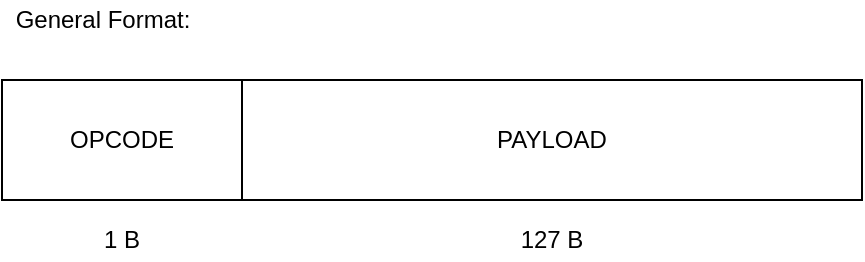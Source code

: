 <mxfile version="12.6.5" type="device"><diagram id="OtwEzj5oLpLbSkFysJvF" name="Page-1"><mxGraphModel dx="1422" dy="862" grid="1" gridSize="10" guides="1" tooltips="1" connect="1" arrows="1" fold="1" page="1" pageScale="1" pageWidth="827" pageHeight="1169" math="0" shadow="0"><root><mxCell id="0"/><mxCell id="1" parent="0"/><mxCell id="iaSmfzN3HFJhssIBH4DP-1" value="OPCODE" style="rounded=0;whiteSpace=wrap;html=1;" vertex="1" parent="1"><mxGeometry x="130" y="200" width="120" height="60" as="geometry"/></mxCell><mxCell id="iaSmfzN3HFJhssIBH4DP-2" value="PAYLOAD" style="rounded=0;whiteSpace=wrap;html=1;" vertex="1" parent="1"><mxGeometry x="250" y="200" width="310" height="60" as="geometry"/></mxCell><mxCell id="iaSmfzN3HFJhssIBH4DP-3" value="1 B" style="text;html=1;strokeColor=none;fillColor=none;align=center;verticalAlign=middle;whiteSpace=wrap;rounded=0;" vertex="1" parent="1"><mxGeometry x="170" y="270" width="40" height="20" as="geometry"/></mxCell><mxCell id="iaSmfzN3HFJhssIBH4DP-4" value="127 B" style="text;html=1;strokeColor=none;fillColor=none;align=center;verticalAlign=middle;whiteSpace=wrap;rounded=0;" vertex="1" parent="1"><mxGeometry x="385" y="270" width="40" height="20" as="geometry"/></mxCell><mxCell id="iaSmfzN3HFJhssIBH4DP-5" value="General Format:" style="text;html=1;align=center;verticalAlign=middle;resizable=0;points=[];autosize=1;" vertex="1" parent="1"><mxGeometry x="130" y="160" width="100" height="20" as="geometry"/></mxCell></root></mxGraphModel></diagram></mxfile>